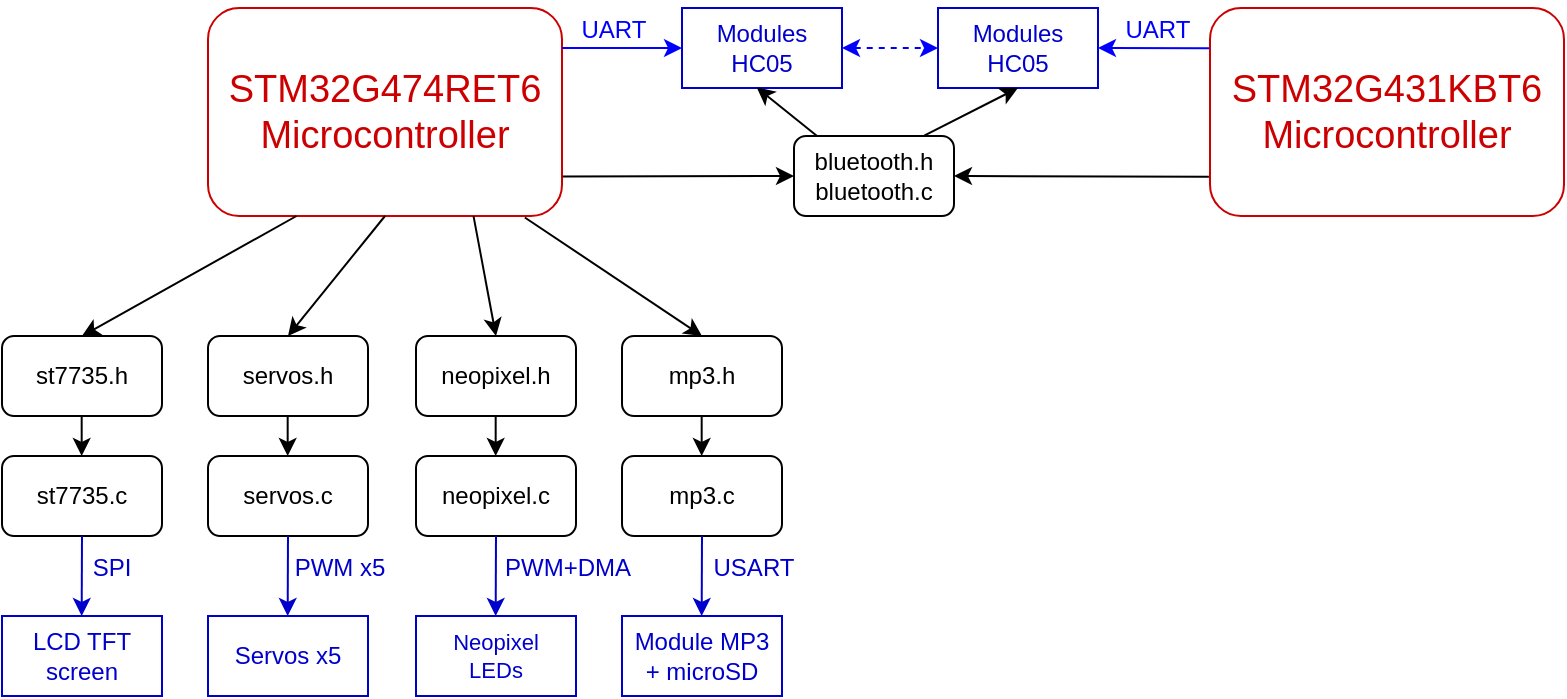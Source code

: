 <mxfile version="26.2.13">
  <diagram name="Page-1" id="0mFZZunXuhMRY3-1rmLe">
    <mxGraphModel dx="1387" dy="765" grid="1" gridSize="10" guides="1" tooltips="1" connect="1" arrows="1" fold="1" page="1" pageScale="1" pageWidth="850" pageHeight="400" math="0" shadow="0">
      <root>
        <mxCell id="0" />
        <mxCell id="1" parent="0" />
        <mxCell id="qXg2BpHol0jNkT4vchh1-1" value="&lt;div style=&quot;font-size: 19px;&quot;&gt;&lt;span style=&quot;color: light-dark(rgb(204, 0, 0), rgb(255, 163, 163)); background-color: transparent;&quot;&gt;STM32G474RET6&lt;/span&gt;&lt;/div&gt;&lt;div style=&quot;font-size: 19px;&quot;&gt;&lt;span style=&quot;color: light-dark(rgb(204, 0, 0), rgb(255, 163, 163)); background-color: transparent;&quot;&gt;Microcontroller&lt;/span&gt;&lt;/div&gt;" style="rounded=1;whiteSpace=wrap;html=1;strokeColor=#CC0000;" vertex="1" parent="1">
          <mxGeometry x="135" y="30" width="177" height="104" as="geometry" />
        </mxCell>
        <mxCell id="qXg2BpHol0jNkT4vchh1-2" value="st7735.h" style="rounded=1;whiteSpace=wrap;html=1;" vertex="1" parent="1">
          <mxGeometry x="32" y="194" width="80" height="40" as="geometry" />
        </mxCell>
        <mxCell id="qXg2BpHol0jNkT4vchh1-3" value="st7735.c" style="rounded=1;whiteSpace=wrap;html=1;" vertex="1" parent="1">
          <mxGeometry x="32" y="254" width="80" height="40" as="geometry" />
        </mxCell>
        <mxCell id="qXg2BpHol0jNkT4vchh1-4" value="&lt;font color=&quot;#0000cc&quot;&gt;LCD TFT screen&lt;/font&gt;" style="rounded=0;whiteSpace=wrap;html=1;strokeColor=#0000CC;" vertex="1" parent="1">
          <mxGeometry x="32" y="334" width="80" height="40" as="geometry" />
        </mxCell>
        <mxCell id="qXg2BpHol0jNkT4vchh1-5" value="servos.h" style="rounded=1;whiteSpace=wrap;html=1;" vertex="1" parent="1">
          <mxGeometry x="135" y="194" width="80" height="40" as="geometry" />
        </mxCell>
        <mxCell id="qXg2BpHol0jNkT4vchh1-6" value="servos.c" style="rounded=1;whiteSpace=wrap;html=1;" vertex="1" parent="1">
          <mxGeometry x="135" y="254" width="80" height="40" as="geometry" />
        </mxCell>
        <mxCell id="qXg2BpHol0jNkT4vchh1-7" value="&lt;font color=&quot;#0000cc&quot;&gt;Servos x5&lt;/font&gt;" style="rounded=0;whiteSpace=wrap;html=1;strokeColor=#0000CC;" vertex="1" parent="1">
          <mxGeometry x="135" y="334" width="80" height="40" as="geometry" />
        </mxCell>
        <mxCell id="qXg2BpHol0jNkT4vchh1-8" value="neopixel.h" style="rounded=1;whiteSpace=wrap;html=1;" vertex="1" parent="1">
          <mxGeometry x="239" y="194" width="80" height="40" as="geometry" />
        </mxCell>
        <mxCell id="qXg2BpHol0jNkT4vchh1-9" value="neopixel.c" style="rounded=1;whiteSpace=wrap;html=1;" vertex="1" parent="1">
          <mxGeometry x="239" y="254" width="80" height="40" as="geometry" />
        </mxCell>
        <mxCell id="qXg2BpHol0jNkT4vchh1-10" value="&lt;div style=&quot;font-size: 11px;&quot;&gt;&lt;font color=&quot;#0000cc&quot;&gt;Neopixel&lt;/font&gt;&lt;/div&gt;&lt;div style=&quot;font-size: 11px;&quot;&gt;&lt;font color=&quot;#0000cc&quot;&gt;LEDs&lt;/font&gt;&lt;/div&gt;" style="rounded=0;whiteSpace=wrap;html=1;strokeColor=#0000CC;" vertex="1" parent="1">
          <mxGeometry x="239" y="334" width="80" height="40" as="geometry" />
        </mxCell>
        <mxCell id="qXg2BpHol0jNkT4vchh1-11" value="mp3.h" style="rounded=1;whiteSpace=wrap;html=1;" vertex="1" parent="1">
          <mxGeometry x="342" y="194" width="80" height="40" as="geometry" />
        </mxCell>
        <mxCell id="qXg2BpHol0jNkT4vchh1-12" value="mp3.c" style="rounded=1;whiteSpace=wrap;html=1;" vertex="1" parent="1">
          <mxGeometry x="342" y="254" width="80" height="40" as="geometry" />
        </mxCell>
        <mxCell id="qXg2BpHol0jNkT4vchh1-13" value="&lt;div&gt;&lt;font color=&quot;#0000cc&quot;&gt;Module MP3&lt;/font&gt;&lt;/div&gt;&lt;div&gt;&lt;font color=&quot;#0000cc&quot;&gt;+ microSD&lt;/font&gt;&lt;br&gt;&lt;/div&gt;" style="rounded=0;whiteSpace=wrap;html=1;strokeColor=#0000CC;" vertex="1" parent="1">
          <mxGeometry x="342" y="334" width="80" height="40" as="geometry" />
        </mxCell>
        <mxCell id="qXg2BpHol0jNkT4vchh1-14" value="" style="endArrow=classic;html=1;rounded=0;entryX=0.5;entryY=0;entryDx=0;entryDy=0;exitX=0.25;exitY=1;exitDx=0;exitDy=0;" edge="1" parent="1" source="qXg2BpHol0jNkT4vchh1-1" target="qXg2BpHol0jNkT4vchh1-2">
          <mxGeometry width="50" height="50" relative="1" as="geometry">
            <mxPoint x="282" y="138" as="sourcePoint" />
            <mxPoint x="442" y="188" as="targetPoint" />
          </mxGeometry>
        </mxCell>
        <mxCell id="qXg2BpHol0jNkT4vchh1-15" value="" style="endArrow=classic;html=1;rounded=0;entryX=0.5;entryY=0;entryDx=0;entryDy=0;exitX=0.5;exitY=1;exitDx=0;exitDy=0;" edge="1" parent="1" source="qXg2BpHol0jNkT4vchh1-1" target="qXg2BpHol0jNkT4vchh1-5">
          <mxGeometry width="50" height="50" relative="1" as="geometry">
            <mxPoint x="392" y="238" as="sourcePoint" />
            <mxPoint x="442" y="188" as="targetPoint" />
          </mxGeometry>
        </mxCell>
        <mxCell id="qXg2BpHol0jNkT4vchh1-16" value="" style="endArrow=classic;html=1;rounded=0;entryX=0.5;entryY=0;entryDx=0;entryDy=0;exitX=0.75;exitY=1;exitDx=0;exitDy=0;" edge="1" parent="1" source="qXg2BpHol0jNkT4vchh1-1" target="qXg2BpHol0jNkT4vchh1-8">
          <mxGeometry width="50" height="50" relative="1" as="geometry">
            <mxPoint x="392" y="238" as="sourcePoint" />
            <mxPoint x="442" y="188" as="targetPoint" />
          </mxGeometry>
        </mxCell>
        <mxCell id="qXg2BpHol0jNkT4vchh1-17" value="" style="endArrow=classic;html=1;rounded=0;entryX=0.5;entryY=0;entryDx=0;entryDy=0;exitX=0.895;exitY=1.007;exitDx=0;exitDy=0;exitPerimeter=0;" edge="1" parent="1" source="qXg2BpHol0jNkT4vchh1-1" target="qXg2BpHol0jNkT4vchh1-11">
          <mxGeometry width="50" height="50" relative="1" as="geometry">
            <mxPoint x="392" y="238" as="sourcePoint" />
            <mxPoint x="442" y="188" as="targetPoint" />
          </mxGeometry>
        </mxCell>
        <mxCell id="qXg2BpHol0jNkT4vchh1-18" value="" style="endArrow=classic;html=1;rounded=0;entryX=0.5;entryY=0;entryDx=0;entryDy=0;exitX=0.5;exitY=1;exitDx=0;exitDy=0;" edge="1" parent="1">
          <mxGeometry width="50" height="50" relative="1" as="geometry">
            <mxPoint x="71.84" y="234" as="sourcePoint" />
            <mxPoint x="71.84" y="254" as="targetPoint" />
          </mxGeometry>
        </mxCell>
        <mxCell id="qXg2BpHol0jNkT4vchh1-19" value="" style="endArrow=classic;html=1;rounded=0;entryX=0.5;entryY=0;entryDx=0;entryDy=0;exitX=0.5;exitY=1;exitDx=0;exitDy=0;" edge="1" parent="1">
          <mxGeometry width="50" height="50" relative="1" as="geometry">
            <mxPoint x="174.84" y="234" as="sourcePoint" />
            <mxPoint x="174.84" y="254" as="targetPoint" />
          </mxGeometry>
        </mxCell>
        <mxCell id="qXg2BpHol0jNkT4vchh1-20" value="" style="endArrow=classic;html=1;rounded=0;entryX=0.5;entryY=0;entryDx=0;entryDy=0;exitX=0.5;exitY=1;exitDx=0;exitDy=0;" edge="1" parent="1">
          <mxGeometry width="50" height="50" relative="1" as="geometry">
            <mxPoint x="278.84" y="234" as="sourcePoint" />
            <mxPoint x="278.84" y="254" as="targetPoint" />
          </mxGeometry>
        </mxCell>
        <mxCell id="qXg2BpHol0jNkT4vchh1-21" value="" style="endArrow=classic;html=1;rounded=0;entryX=0.5;entryY=0;entryDx=0;entryDy=0;exitX=0.5;exitY=1;exitDx=0;exitDy=0;" edge="1" parent="1">
          <mxGeometry width="50" height="50" relative="1" as="geometry">
            <mxPoint x="381.84" y="234" as="sourcePoint" />
            <mxPoint x="381.84" y="254" as="targetPoint" />
          </mxGeometry>
        </mxCell>
        <mxCell id="qXg2BpHol0jNkT4vchh1-22" value="" style="endArrow=classic;html=1;rounded=0;entryX=0.5;entryY=0;entryDx=0;entryDy=0;exitX=0.5;exitY=1;exitDx=0;exitDy=0;strokeColor=#0000CC;" edge="1" parent="1">
          <mxGeometry width="50" height="50" relative="1" as="geometry">
            <mxPoint x="72" y="294" as="sourcePoint" />
            <mxPoint x="71.84" y="334" as="targetPoint" />
          </mxGeometry>
        </mxCell>
        <mxCell id="qXg2BpHol0jNkT4vchh1-23" value="" style="endArrow=classic;html=1;rounded=0;entryX=0.5;entryY=0;entryDx=0;entryDy=0;exitX=0.5;exitY=1;exitDx=0;exitDy=0;strokeColor=#0000CC;" edge="1" parent="1">
          <mxGeometry width="50" height="50" relative="1" as="geometry">
            <mxPoint x="175" y="294" as="sourcePoint" />
            <mxPoint x="174.84" y="334" as="targetPoint" />
          </mxGeometry>
        </mxCell>
        <mxCell id="qXg2BpHol0jNkT4vchh1-24" value="" style="endArrow=classic;html=1;rounded=0;entryX=0.5;entryY=0;entryDx=0;entryDy=0;exitX=0.5;exitY=1;exitDx=0;exitDy=0;strokeColor=#0000CC;" edge="1" parent="1">
          <mxGeometry width="50" height="50" relative="1" as="geometry">
            <mxPoint x="279" y="294" as="sourcePoint" />
            <mxPoint x="278.84" y="334" as="targetPoint" />
          </mxGeometry>
        </mxCell>
        <mxCell id="qXg2BpHol0jNkT4vchh1-25" value="" style="endArrow=classic;html=1;rounded=0;entryX=0.5;entryY=0;entryDx=0;entryDy=0;exitX=0.5;exitY=1;exitDx=0;exitDy=0;strokeColor=#0000CC;" edge="1" parent="1">
          <mxGeometry width="50" height="50" relative="1" as="geometry">
            <mxPoint x="382" y="294" as="sourcePoint" />
            <mxPoint x="381.84" y="334" as="targetPoint" />
          </mxGeometry>
        </mxCell>
        <mxCell id="qXg2BpHol0jNkT4vchh1-26" value="&lt;font color=&quot;#0000cc&quot;&gt;SPI&lt;/font&gt;" style="text;html=1;align=center;verticalAlign=middle;whiteSpace=wrap;rounded=0;" vertex="1" parent="1">
          <mxGeometry x="67" y="300" width="40" height="20" as="geometry" />
        </mxCell>
        <mxCell id="qXg2BpHol0jNkT4vchh1-27" value="&lt;font color=&quot;#0000cc&quot;&gt;PWM x5&lt;/font&gt;" style="text;html=1;align=center;verticalAlign=middle;whiteSpace=wrap;rounded=0;" vertex="1" parent="1">
          <mxGeometry x="177" y="300" width="48" height="20" as="geometry" />
        </mxCell>
        <mxCell id="qXg2BpHol0jNkT4vchh1-28" value="&lt;font color=&quot;#0000cc&quot;&gt;PWM+DMA&lt;/font&gt;" style="text;html=1;align=center;verticalAlign=middle;whiteSpace=wrap;rounded=0;" vertex="1" parent="1">
          <mxGeometry x="283" y="290" width="64" height="40" as="geometry" />
        </mxCell>
        <mxCell id="qXg2BpHol0jNkT4vchh1-29" value="&lt;font color=&quot;#0000cc&quot;&gt;USART&lt;/font&gt;" style="text;html=1;align=center;verticalAlign=middle;whiteSpace=wrap;rounded=0;" vertex="1" parent="1">
          <mxGeometry x="384" y="300" width="48" height="20" as="geometry" />
        </mxCell>
        <mxCell id="qXg2BpHol0jNkT4vchh1-30" value="&lt;div style=&quot;font-size: 19px;&quot;&gt;&lt;span style=&quot;color: light-dark(rgb(204, 0, 0), rgb(255, 163, 163)); background-color: transparent;&quot;&gt;STM32G431KBT6&lt;/span&gt;&lt;/div&gt;&lt;div style=&quot;font-size: 19px;&quot;&gt;&lt;span style=&quot;color: light-dark(rgb(204, 0, 0), rgb(255, 163, 163)); background-color: transparent;&quot;&gt;Microcontroller&lt;/span&gt;&lt;/div&gt;" style="rounded=1;whiteSpace=wrap;html=1;strokeColor=#CC0000;" vertex="1" parent="1">
          <mxGeometry x="636" y="30" width="177" height="104" as="geometry" />
        </mxCell>
        <mxCell id="qXg2BpHol0jNkT4vchh1-31" value="&lt;font color=&quot;#0000cc&quot;&gt;Modules HC05&lt;/font&gt;" style="rounded=0;whiteSpace=wrap;html=1;strokeColor=#0000CC;" vertex="1" parent="1">
          <mxGeometry x="372" y="30" width="80" height="40" as="geometry" />
        </mxCell>
        <mxCell id="qXg2BpHol0jNkT4vchh1-32" value="&lt;div&gt;bluetooth.h&lt;/div&gt;&lt;div&gt;bluetooth.c&lt;/div&gt;" style="rounded=1;whiteSpace=wrap;html=1;" vertex="1" parent="1">
          <mxGeometry x="428" y="94" width="80" height="40" as="geometry" />
        </mxCell>
        <mxCell id="qXg2BpHol0jNkT4vchh1-33" value="" style="endArrow=classic;html=1;rounded=0;entryX=0;entryY=0.5;entryDx=0;entryDy=0;exitX=1.002;exitY=0.81;exitDx=0;exitDy=0;exitPerimeter=0;" edge="1" parent="1" source="qXg2BpHol0jNkT4vchh1-1" target="qXg2BpHol0jNkT4vchh1-32">
          <mxGeometry width="50" height="50" relative="1" as="geometry">
            <mxPoint x="373" y="118" as="sourcePoint" />
            <mxPoint x="502" y="62" as="targetPoint" />
          </mxGeometry>
        </mxCell>
        <mxCell id="qXg2BpHol0jNkT4vchh1-34" value="" style="endArrow=classic;html=1;rounded=0;entryX=1;entryY=0.5;entryDx=0;entryDy=0;exitX=-0.003;exitY=0.811;exitDx=0;exitDy=0;exitPerimeter=0;" edge="1" parent="1" source="qXg2BpHol0jNkT4vchh1-30" target="qXg2BpHol0jNkT4vchh1-32">
          <mxGeometry width="50" height="50" relative="1" as="geometry">
            <mxPoint x="620" y="142" as="sourcePoint" />
            <mxPoint x="574" y="86" as="targetPoint" />
          </mxGeometry>
        </mxCell>
        <mxCell id="qXg2BpHol0jNkT4vchh1-35" value="&lt;font color=&quot;#0000cc&quot;&gt;Modules HC05&lt;/font&gt;" style="rounded=0;whiteSpace=wrap;html=1;strokeColor=#0000CC;" vertex="1" parent="1">
          <mxGeometry x="500" y="30" width="80" height="40" as="geometry" />
        </mxCell>
        <mxCell id="qXg2BpHol0jNkT4vchh1-36" value="" style="endArrow=classic;html=1;rounded=0;entryX=0.467;entryY=0.993;entryDx=0;entryDy=0;entryPerimeter=0;exitX=0.146;exitY=0.002;exitDx=0;exitDy=0;exitPerimeter=0;" edge="1" parent="1" source="qXg2BpHol0jNkT4vchh1-32" target="qXg2BpHol0jNkT4vchh1-31">
          <mxGeometry width="50" height="50" relative="1" as="geometry">
            <mxPoint x="428" y="144" as="sourcePoint" />
            <mxPoint x="478" y="94" as="targetPoint" />
          </mxGeometry>
        </mxCell>
        <mxCell id="qXg2BpHol0jNkT4vchh1-37" value="" style="endArrow=classic;html=1;rounded=0;entryX=0.5;entryY=1;entryDx=0;entryDy=0;exitX=0.814;exitY=-0.006;exitDx=0;exitDy=0;exitPerimeter=0;" edge="1" parent="1" source="qXg2BpHol0jNkT4vchh1-32" target="qXg2BpHol0jNkT4vchh1-35">
          <mxGeometry width="50" height="50" relative="1" as="geometry">
            <mxPoint x="444" y="128" as="sourcePoint" />
            <mxPoint x="494" y="78" as="targetPoint" />
          </mxGeometry>
        </mxCell>
        <mxCell id="qXg2BpHol0jNkT4vchh1-38" value="" style="endArrow=classic;startArrow=classic;html=1;rounded=0;entryX=0;entryY=0.5;entryDx=0;entryDy=0;exitX=1;exitY=0.5;exitDx=0;exitDy=0;dashed=1;strokeColor=#0000FF;" edge="1" parent="1" source="qXg2BpHol0jNkT4vchh1-31" target="qXg2BpHol0jNkT4vchh1-35">
          <mxGeometry width="50" height="50" relative="1" as="geometry">
            <mxPoint x="396" y="136" as="sourcePoint" />
            <mxPoint x="446" y="86" as="targetPoint" />
          </mxGeometry>
        </mxCell>
        <mxCell id="qXg2BpHol0jNkT4vchh1-39" value="" style="endArrow=classic;html=1;rounded=0;entryX=0;entryY=0.5;entryDx=0;entryDy=0;strokeColor=#0000FF;exitX=1;exitY=0.192;exitDx=0;exitDy=0;exitPerimeter=0;" edge="1" parent="1" source="qXg2BpHol0jNkT4vchh1-1" target="qXg2BpHol0jNkT4vchh1-31">
          <mxGeometry width="50" height="50" relative="1" as="geometry">
            <mxPoint x="372" y="50" as="sourcePoint" />
            <mxPoint x="414" y="94" as="targetPoint" />
          </mxGeometry>
        </mxCell>
        <mxCell id="qXg2BpHol0jNkT4vchh1-40" value="" style="endArrow=classic;html=1;rounded=0;entryX=1;entryY=0.5;entryDx=0;entryDy=0;exitX=-0.002;exitY=0.193;exitDx=0;exitDy=0;exitPerimeter=0;strokeColor=#0000FF;" edge="1" parent="1" source="qXg2BpHol0jNkT4vchh1-30" target="qXg2BpHol0jNkT4vchh1-35">
          <mxGeometry width="50" height="50" relative="1" as="geometry">
            <mxPoint x="428" y="120" as="sourcePoint" />
            <mxPoint x="478" y="70" as="targetPoint" />
          </mxGeometry>
        </mxCell>
        <mxCell id="qXg2BpHol0jNkT4vchh1-41" value="&lt;font style=&quot;color: rgb(0, 0, 255);&quot;&gt;UART&lt;/font&gt;" style="text;html=1;align=center;verticalAlign=middle;whiteSpace=wrap;rounded=0;" vertex="1" parent="1">
          <mxGeometry x="308" y="26" width="60" height="30" as="geometry" />
        </mxCell>
        <mxCell id="qXg2BpHol0jNkT4vchh1-42" value="&lt;font style=&quot;color: rgb(0, 0, 255);&quot;&gt;UART&lt;/font&gt;" style="text;html=1;align=center;verticalAlign=middle;whiteSpace=wrap;rounded=0;" vertex="1" parent="1">
          <mxGeometry x="580" y="26" width="60" height="30" as="geometry" />
        </mxCell>
      </root>
    </mxGraphModel>
  </diagram>
</mxfile>
